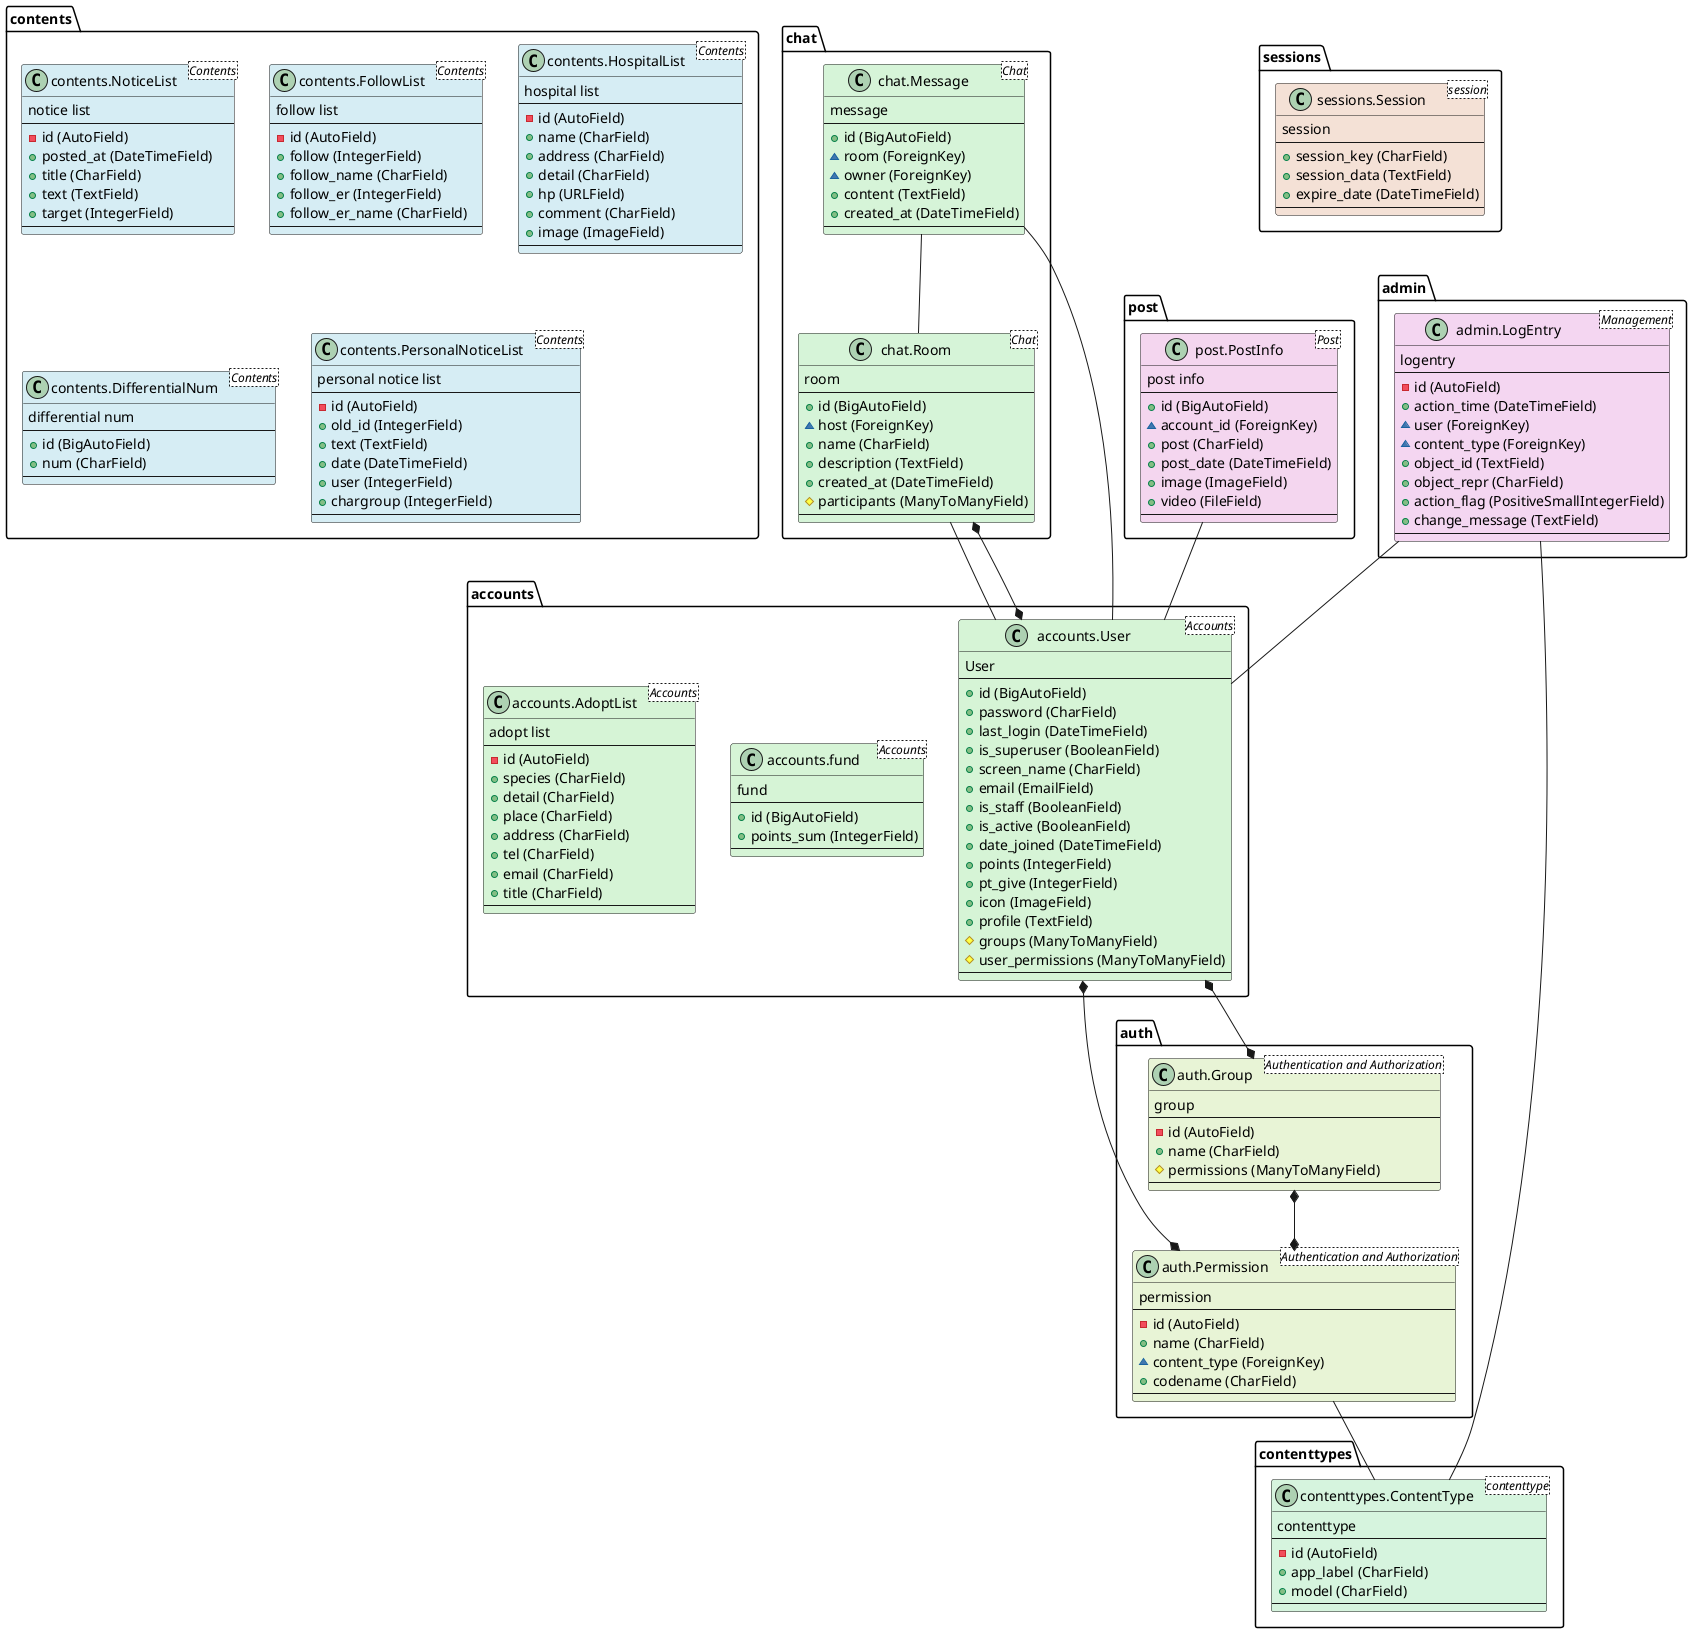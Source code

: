 @startuml 
class "admin.LogEntry <Management>" as admin.LogEntry #f4d6f1 {
    logentry
    --
    - id (AutoField)
    + action_time (DateTimeField)
    ~ user (ForeignKey)
    ~ content_type (ForeignKey)
    + object_id (TextField)
    + object_repr (CharField)
    + action_flag (PositiveSmallIntegerField)
    + change_message (TextField)
    --
}
admin.LogEntry -- accounts.User
admin.LogEntry -- contenttypes.ContentType


class "auth.Permission <Authentication and Authorization>" as auth.Permission #e8f4d6 {
    permission
    --
    - id (AutoField)
    + name (CharField)
    ~ content_type (ForeignKey)
    + codename (CharField)
    --
}
auth.Permission -- contenttypes.ContentType


class "auth.Group <Authentication and Authorization>" as auth.Group #e8f4d6 {
    group
    --
    - id (AutoField)
    + name (CharField)
    # permissions (ManyToManyField)
    --
}
auth.Group *--* auth.Permission


class "contenttypes.ContentType <contenttype>" as contenttypes.ContentType #d6f4de {
    contenttype
    --
    - id (AutoField)
    + app_label (CharField)
    + model (CharField)
    --
}


class "sessions.Session <session>" as sessions.Session #f4e1d6 {
    session
    --
    + session_key (CharField)
    + session_data (TextField)
    + expire_date (DateTimeField)
    --
}


class "accounts.User <Accounts>" as accounts.User #d6f4d6 {
    User
    --
    + id (BigAutoField)
    + password (CharField)
    + last_login (DateTimeField)
    + is_superuser (BooleanField)
    + screen_name (CharField)
    + email (EmailField)
    + is_staff (BooleanField)
    + is_active (BooleanField)
    + date_joined (DateTimeField)
    + points (IntegerField)
    + pt_give (IntegerField)
    + icon (ImageField)
    + profile (TextField)
    # groups (ManyToManyField)
    # user_permissions (ManyToManyField)
    --
}
accounts.User *--* auth.Group
accounts.User *--* auth.Permission


class "accounts.fund <Accounts>" as accounts.fund #d6f4d6 {
    fund
    --
    + id (BigAutoField)
    + points_sum (IntegerField)
    --
}


class "accounts.AdoptList <Accounts>" as accounts.AdoptList #d6f4d6 {
    adopt list
    --
    - id (AutoField)
    + species (CharField)
    + detail (CharField)
    + place (CharField)
    + address (CharField)
    + tel (CharField)
    + email (CharField)
    + title (CharField)
    --
}


class "chat.Room <Chat>" as chat.Room #d6f4d8 {
    room
    --
    + id (BigAutoField)
    ~ host (ForeignKey)
    + name (CharField)
    + description (TextField)
    + created_at (DateTimeField)
    # participants (ManyToManyField)
    --
}
chat.Room -- accounts.User
chat.Room *--* accounts.User


class "chat.Message <Chat>" as chat.Message #d6f4d8 {
    message
    --
    + id (BigAutoField)
    ~ room (ForeignKey)
    ~ owner (ForeignKey)
    + content (TextField)
    + created_at (DateTimeField)
    --
}
chat.Message -- chat.Room
chat.Message -- accounts.User


class "post.PostInfo <Post>" as post.PostInfo #f4d6ef {
    post info
    --
    + id (BigAutoField)
    ~ account_id (ForeignKey)
    + post (CharField)
    + post_date (DateTimeField)
    + image (ImageField)
    + video (FileField)
    --
}
post.PostInfo -- accounts.User


class "contents.NoticeList <Contents>" as contents.NoticeList #d6edf4 {
    notice list
    --
    - id (AutoField)
    + posted_at (DateTimeField)
    + title (CharField)
    + text (TextField)
    + target (IntegerField)
    --
}


class "contents.FollowList <Contents>" as contents.FollowList #d6edf4 {
    follow list
    --
    - id (AutoField)
    + follow (IntegerField)
    + follow_name (CharField)
    + follow_er (IntegerField)
    + follow_er_name (CharField)
    --
}


class "contents.HospitalList <Contents>" as contents.HospitalList #d6edf4 {
    hospital list
    --
    - id (AutoField)
    + name (CharField)
    + address (CharField)
    + detail (CharField)
    + hp (URLField)
    + comment (CharField)
    + image (ImageField)
    --
}


class "contents.DifferentialNum <Contents>" as contents.DifferentialNum #d6edf4 {
    differential num
    --
    + id (BigAutoField)
    + num (CharField)
    --
}


class "contents.PersonalNoticeList <Contents>" as contents.PersonalNoticeList #d6edf4 {
    personal notice list
    --
    - id (AutoField)
    + old_id (IntegerField)
    + text (TextField)
    + date (DateTimeField)
    + user (IntegerField)
    + chargroup (IntegerField)
    --
}


@enduml
